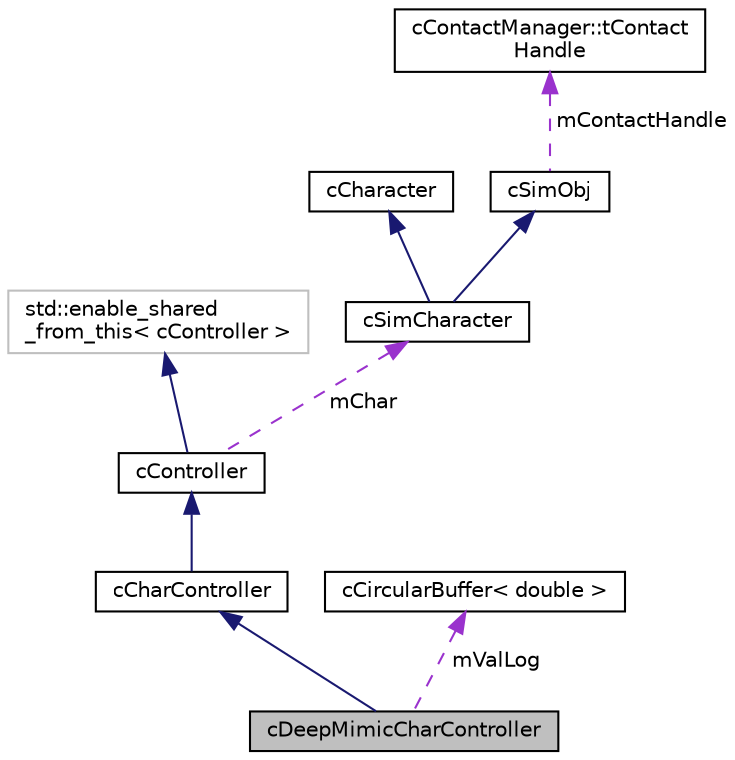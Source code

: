 digraph "cDeepMimicCharController"
{
 // LATEX_PDF_SIZE
  edge [fontname="Helvetica",fontsize="10",labelfontname="Helvetica",labelfontsize="10"];
  node [fontname="Helvetica",fontsize="10",shape=record];
  Node1 [label="cDeepMimicCharController",height=0.2,width=0.4,color="black", fillcolor="grey75", style="filled", fontcolor="black",tooltip=" "];
  Node2 -> Node1 [dir="back",color="midnightblue",fontsize="10",style="solid",fontname="Helvetica"];
  Node2 [label="cCharController",height=0.2,width=0.4,color="black", fillcolor="white", style="filled",URL="$classc_char_controller.html",tooltip=" "];
  Node3 -> Node2 [dir="back",color="midnightblue",fontsize="10",style="solid",fontname="Helvetica"];
  Node3 [label="cController",height=0.2,width=0.4,color="black", fillcolor="white", style="filled",URL="$classc_controller.html",tooltip=" "];
  Node4 -> Node3 [dir="back",color="midnightblue",fontsize="10",style="solid",fontname="Helvetica"];
  Node4 [label="std::enable_shared\l_from_this\< cController \>",height=0.2,width=0.4,color="grey75", fillcolor="white", style="filled",tooltip=" "];
  Node5 -> Node3 [dir="back",color="darkorchid3",fontsize="10",style="dashed",label=" mChar" ,fontname="Helvetica"];
  Node5 [label="cSimCharacter",height=0.2,width=0.4,color="black", fillcolor="white", style="filled",URL="$classc_sim_character.html",tooltip=" "];
  Node6 -> Node5 [dir="back",color="midnightblue",fontsize="10",style="solid",fontname="Helvetica"];
  Node6 [label="cCharacter",height=0.2,width=0.4,color="black", fillcolor="white", style="filled",URL="$classc_character.html",tooltip=" "];
  Node7 -> Node5 [dir="back",color="midnightblue",fontsize="10",style="solid",fontname="Helvetica"];
  Node7 [label="cSimObj",height=0.2,width=0.4,color="black", fillcolor="white", style="filled",URL="$classc_sim_obj.html",tooltip=" "];
  Node8 -> Node7 [dir="back",color="darkorchid3",fontsize="10",style="dashed",label=" mContactHandle" ,fontname="Helvetica"];
  Node8 [label="cContactManager::tContact\lHandle",height=0.2,width=0.4,color="black", fillcolor="white", style="filled",URL="$structc_contact_manager_1_1t_contact_handle.html",tooltip=" "];
  Node9 -> Node1 [dir="back",color="darkorchid3",fontsize="10",style="dashed",label=" mValLog" ,fontname="Helvetica"];
  Node9 [label="cCircularBuffer\< double \>",height=0.2,width=0.4,color="black", fillcolor="white", style="filled",URL="$classc_circular_buffer.html",tooltip=" "];
}
